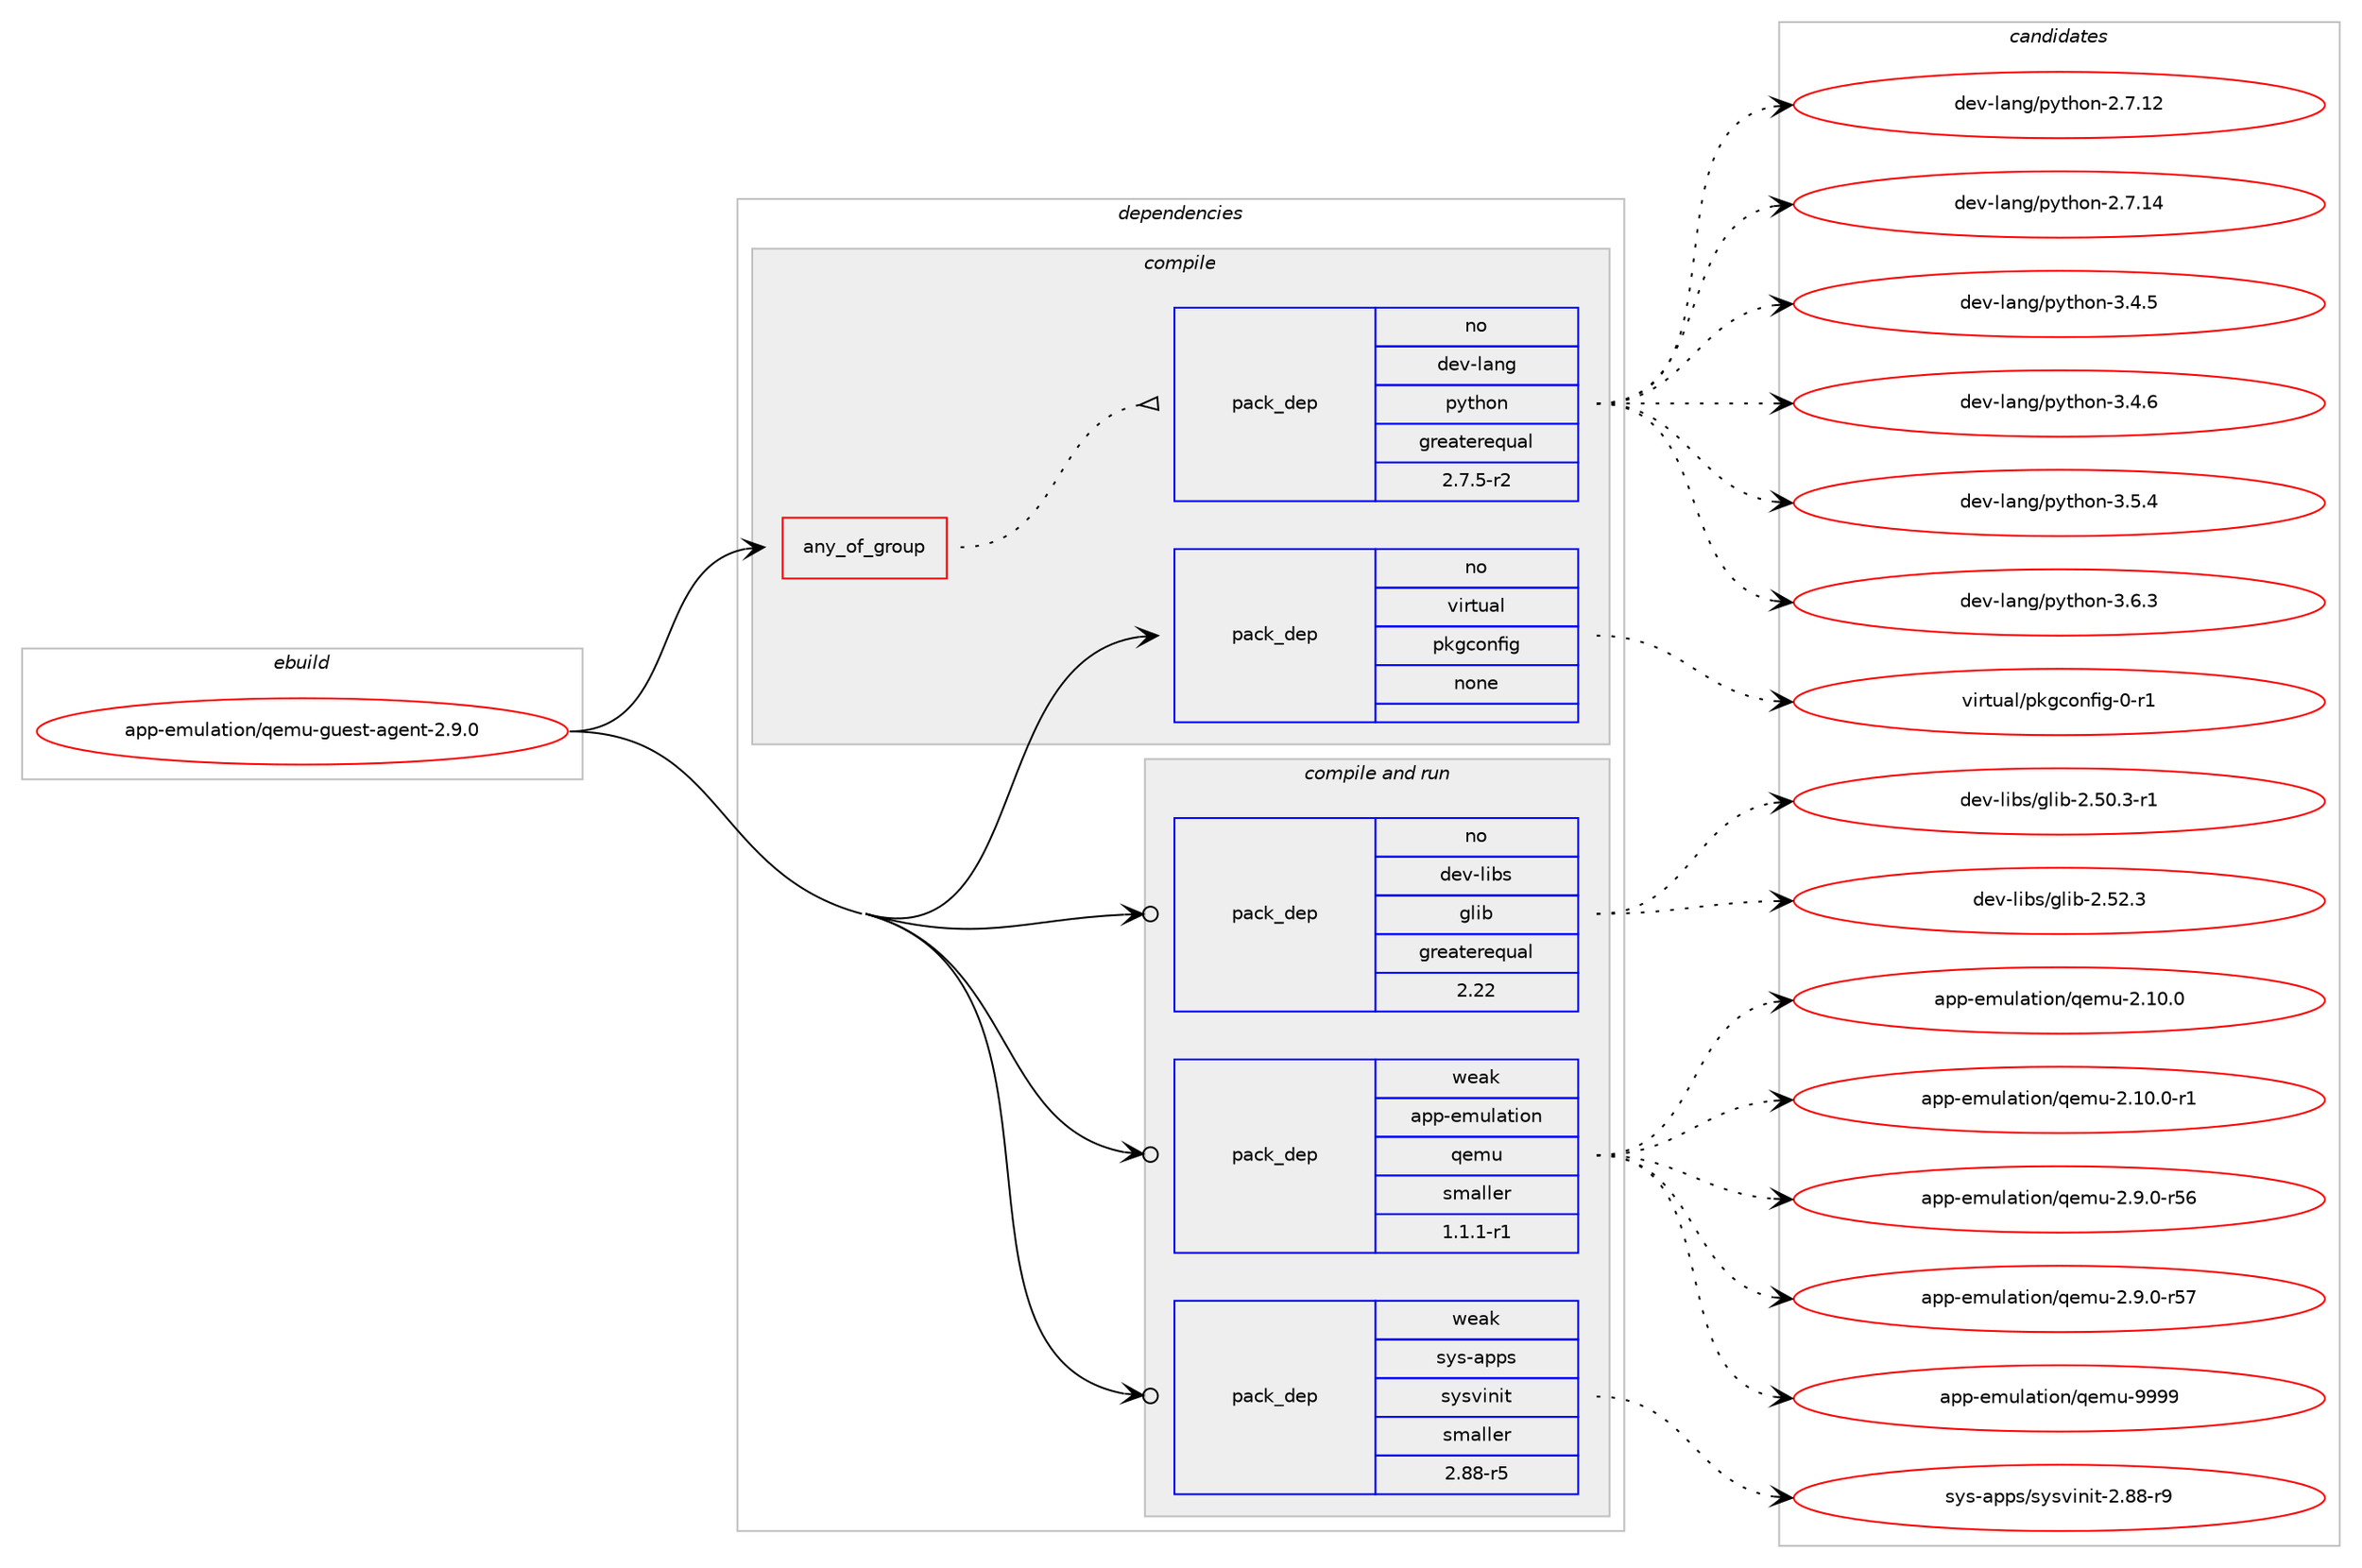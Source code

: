 digraph prolog {

# *************
# Graph options
# *************

newrank=true;
concentrate=true;
compound=true;
graph [rankdir=LR,fontname=Helvetica,fontsize=10,ranksep=1.5];#, ranksep=2.5, nodesep=0.2];
edge  [arrowhead=vee];
node  [fontname=Helvetica,fontsize=10];

# **********
# The ebuild
# **********

subgraph cluster_leftcol {
color=gray;
rank=same;
label=<<i>ebuild</i>>;
id [label="app-emulation/qemu-guest-agent-2.9.0", color=red, width=4, href="../app-emulation/qemu-guest-agent-2.9.0.svg"];
}

# ****************
# The dependencies
# ****************

subgraph cluster_midcol {
color=gray;
label=<<i>dependencies</i>>;
subgraph cluster_compile {
fillcolor="#eeeeee";
style=filled;
label=<<i>compile</i>>;
subgraph any455 {
dependency24722 [label=<<TABLE BORDER="0" CELLBORDER="1" CELLSPACING="0" CELLPADDING="4"><TR><TD CELLPADDING="10">any_of_group</TD></TR></TABLE>>, shape=none, color=red];subgraph pack18116 {
dependency24723 [label=<<TABLE BORDER="0" CELLBORDER="1" CELLSPACING="0" CELLPADDING="4" WIDTH="220"><TR><TD ROWSPAN="6" CELLPADDING="30">pack_dep</TD></TR><TR><TD WIDTH="110">no</TD></TR><TR><TD>dev-lang</TD></TR><TR><TD>python</TD></TR><TR><TD>greaterequal</TD></TR><TR><TD>2.7.5-r2</TD></TR></TABLE>>, shape=none, color=blue];
}
dependency24722:e -> dependency24723:w [weight=20,style="dotted",arrowhead="oinv"];
}
id:e -> dependency24722:w [weight=20,style="solid",arrowhead="vee"];
subgraph pack18117 {
dependency24724 [label=<<TABLE BORDER="0" CELLBORDER="1" CELLSPACING="0" CELLPADDING="4" WIDTH="220"><TR><TD ROWSPAN="6" CELLPADDING="30">pack_dep</TD></TR><TR><TD WIDTH="110">no</TD></TR><TR><TD>virtual</TD></TR><TR><TD>pkgconfig</TD></TR><TR><TD>none</TD></TR><TR><TD></TD></TR></TABLE>>, shape=none, color=blue];
}
id:e -> dependency24724:w [weight=20,style="solid",arrowhead="vee"];
}
subgraph cluster_compileandrun {
fillcolor="#eeeeee";
style=filled;
label=<<i>compile and run</i>>;
subgraph pack18118 {
dependency24725 [label=<<TABLE BORDER="0" CELLBORDER="1" CELLSPACING="0" CELLPADDING="4" WIDTH="220"><TR><TD ROWSPAN="6" CELLPADDING="30">pack_dep</TD></TR><TR><TD WIDTH="110">no</TD></TR><TR><TD>dev-libs</TD></TR><TR><TD>glib</TD></TR><TR><TD>greaterequal</TD></TR><TR><TD>2.22</TD></TR></TABLE>>, shape=none, color=blue];
}
id:e -> dependency24725:w [weight=20,style="solid",arrowhead="odotvee"];
subgraph pack18119 {
dependency24726 [label=<<TABLE BORDER="0" CELLBORDER="1" CELLSPACING="0" CELLPADDING="4" WIDTH="220"><TR><TD ROWSPAN="6" CELLPADDING="30">pack_dep</TD></TR><TR><TD WIDTH="110">weak</TD></TR><TR><TD>app-emulation</TD></TR><TR><TD>qemu</TD></TR><TR><TD>smaller</TD></TR><TR><TD>1.1.1-r1</TD></TR></TABLE>>, shape=none, color=blue];
}
id:e -> dependency24726:w [weight=20,style="solid",arrowhead="odotvee"];
subgraph pack18120 {
dependency24727 [label=<<TABLE BORDER="0" CELLBORDER="1" CELLSPACING="0" CELLPADDING="4" WIDTH="220"><TR><TD ROWSPAN="6" CELLPADDING="30">pack_dep</TD></TR><TR><TD WIDTH="110">weak</TD></TR><TR><TD>sys-apps</TD></TR><TR><TD>sysvinit</TD></TR><TR><TD>smaller</TD></TR><TR><TD>2.88-r5</TD></TR></TABLE>>, shape=none, color=blue];
}
id:e -> dependency24727:w [weight=20,style="solid",arrowhead="odotvee"];
}
subgraph cluster_run {
fillcolor="#eeeeee";
style=filled;
label=<<i>run</i>>;
}
}

# **************
# The candidates
# **************

subgraph cluster_choices {
rank=same;
color=gray;
label=<<i>candidates</i>>;

subgraph choice18116 {
color=black;
nodesep=1;
choice10010111845108971101034711212111610411111045504655464950 [label="dev-lang/python-2.7.12", color=red, width=4,href="../dev-lang/python-2.7.12.svg"];
choice10010111845108971101034711212111610411111045504655464952 [label="dev-lang/python-2.7.14", color=red, width=4,href="../dev-lang/python-2.7.14.svg"];
choice100101118451089711010347112121116104111110455146524653 [label="dev-lang/python-3.4.5", color=red, width=4,href="../dev-lang/python-3.4.5.svg"];
choice100101118451089711010347112121116104111110455146524654 [label="dev-lang/python-3.4.6", color=red, width=4,href="../dev-lang/python-3.4.6.svg"];
choice100101118451089711010347112121116104111110455146534652 [label="dev-lang/python-3.5.4", color=red, width=4,href="../dev-lang/python-3.5.4.svg"];
choice100101118451089711010347112121116104111110455146544651 [label="dev-lang/python-3.6.3", color=red, width=4,href="../dev-lang/python-3.6.3.svg"];
dependency24723:e -> choice10010111845108971101034711212111610411111045504655464950:w [style=dotted,weight="100"];
dependency24723:e -> choice10010111845108971101034711212111610411111045504655464952:w [style=dotted,weight="100"];
dependency24723:e -> choice100101118451089711010347112121116104111110455146524653:w [style=dotted,weight="100"];
dependency24723:e -> choice100101118451089711010347112121116104111110455146524654:w [style=dotted,weight="100"];
dependency24723:e -> choice100101118451089711010347112121116104111110455146534652:w [style=dotted,weight="100"];
dependency24723:e -> choice100101118451089711010347112121116104111110455146544651:w [style=dotted,weight="100"];
}
subgraph choice18117 {
color=black;
nodesep=1;
choice11810511411611797108471121071039911111010210510345484511449 [label="virtual/pkgconfig-0-r1", color=red, width=4,href="../virtual/pkgconfig-0-r1.svg"];
dependency24724:e -> choice11810511411611797108471121071039911111010210510345484511449:w [style=dotted,weight="100"];
}
subgraph choice18118 {
color=black;
nodesep=1;
choice10010111845108105981154710310810598455046534846514511449 [label="dev-libs/glib-2.50.3-r1", color=red, width=4,href="../dev-libs/glib-2.50.3-r1.svg"];
choice1001011184510810598115471031081059845504653504651 [label="dev-libs/glib-2.52.3", color=red, width=4,href="../dev-libs/glib-2.52.3.svg"];
dependency24725:e -> choice10010111845108105981154710310810598455046534846514511449:w [style=dotted,weight="100"];
dependency24725:e -> choice1001011184510810598115471031081059845504653504651:w [style=dotted,weight="100"];
}
subgraph choice18119 {
color=black;
nodesep=1;
choice9711211245101109117108971161051111104711310110911745504649484648 [label="app-emulation/qemu-2.10.0", color=red, width=4,href="../app-emulation/qemu-2.10.0.svg"];
choice97112112451011091171089711610511111047113101109117455046494846484511449 [label="app-emulation/qemu-2.10.0-r1", color=red, width=4,href="../app-emulation/qemu-2.10.0-r1.svg"];
choice97112112451011091171089711610511111047113101109117455046574648451145354 [label="app-emulation/qemu-2.9.0-r56", color=red, width=4,href="../app-emulation/qemu-2.9.0-r56.svg"];
choice97112112451011091171089711610511111047113101109117455046574648451145355 [label="app-emulation/qemu-2.9.0-r57", color=red, width=4,href="../app-emulation/qemu-2.9.0-r57.svg"];
choice971121124510110911710897116105111110471131011091174557575757 [label="app-emulation/qemu-9999", color=red, width=4,href="../app-emulation/qemu-9999.svg"];
dependency24726:e -> choice9711211245101109117108971161051111104711310110911745504649484648:w [style=dotted,weight="100"];
dependency24726:e -> choice97112112451011091171089711610511111047113101109117455046494846484511449:w [style=dotted,weight="100"];
dependency24726:e -> choice97112112451011091171089711610511111047113101109117455046574648451145354:w [style=dotted,weight="100"];
dependency24726:e -> choice97112112451011091171089711610511111047113101109117455046574648451145355:w [style=dotted,weight="100"];
dependency24726:e -> choice971121124510110911710897116105111110471131011091174557575757:w [style=dotted,weight="100"];
}
subgraph choice18120 {
color=black;
nodesep=1;
choice11512111545971121121154711512111511810511010511645504656564511457 [label="sys-apps/sysvinit-2.88-r9", color=red, width=4,href="../sys-apps/sysvinit-2.88-r9.svg"];
dependency24727:e -> choice11512111545971121121154711512111511810511010511645504656564511457:w [style=dotted,weight="100"];
}
}

}
